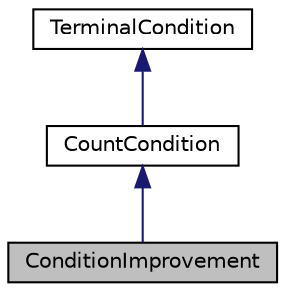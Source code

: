 digraph "ConditionImprovement"
{
  edge [fontname="Helvetica",fontsize="10",labelfontname="Helvetica",labelfontsize="10"];
  node [fontname="Helvetica",fontsize="10",shape=record];
  Node0 [label="ConditionImprovement",height=0.2,width=0.4,color="black", fillcolor="grey75", style="filled", fontcolor="black"];
  Node1 -> Node0 [dir="back",color="midnightblue",fontsize="10",style="solid"];
  Node1 [label="CountCondition",height=0.2,width=0.4,color="black", fillcolor="white", style="filled",URL="$class_count_condition.html"];
  Node2 -> Node1 [dir="back",color="midnightblue",fontsize="10",style="solid"];
  Node2 [label="TerminalCondition",height=0.2,width=0.4,color="black", fillcolor="white", style="filled",URL="$class_terminal_condition.html"];
}
